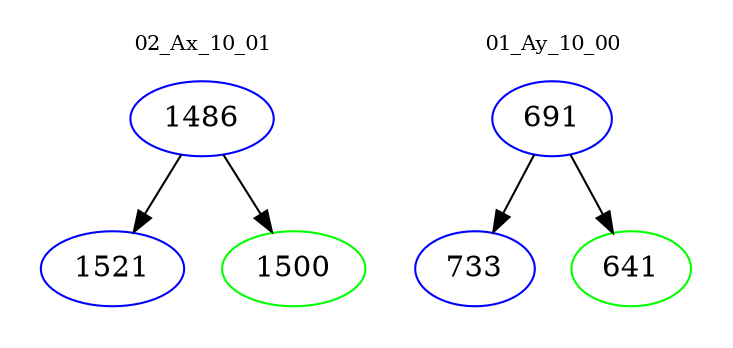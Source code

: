 digraph{
subgraph cluster_0 {
color = white
label = "02_Ax_10_01";
fontsize=10;
T0_1486 [label="1486", color="blue"]
T0_1486 -> T0_1521 [color="black"]
T0_1521 [label="1521", color="blue"]
T0_1486 -> T0_1500 [color="black"]
T0_1500 [label="1500", color="green"]
}
subgraph cluster_1 {
color = white
label = "01_Ay_10_00";
fontsize=10;
T1_691 [label="691", color="blue"]
T1_691 -> T1_733 [color="black"]
T1_733 [label="733", color="blue"]
T1_691 -> T1_641 [color="black"]
T1_641 [label="641", color="green"]
}
}
